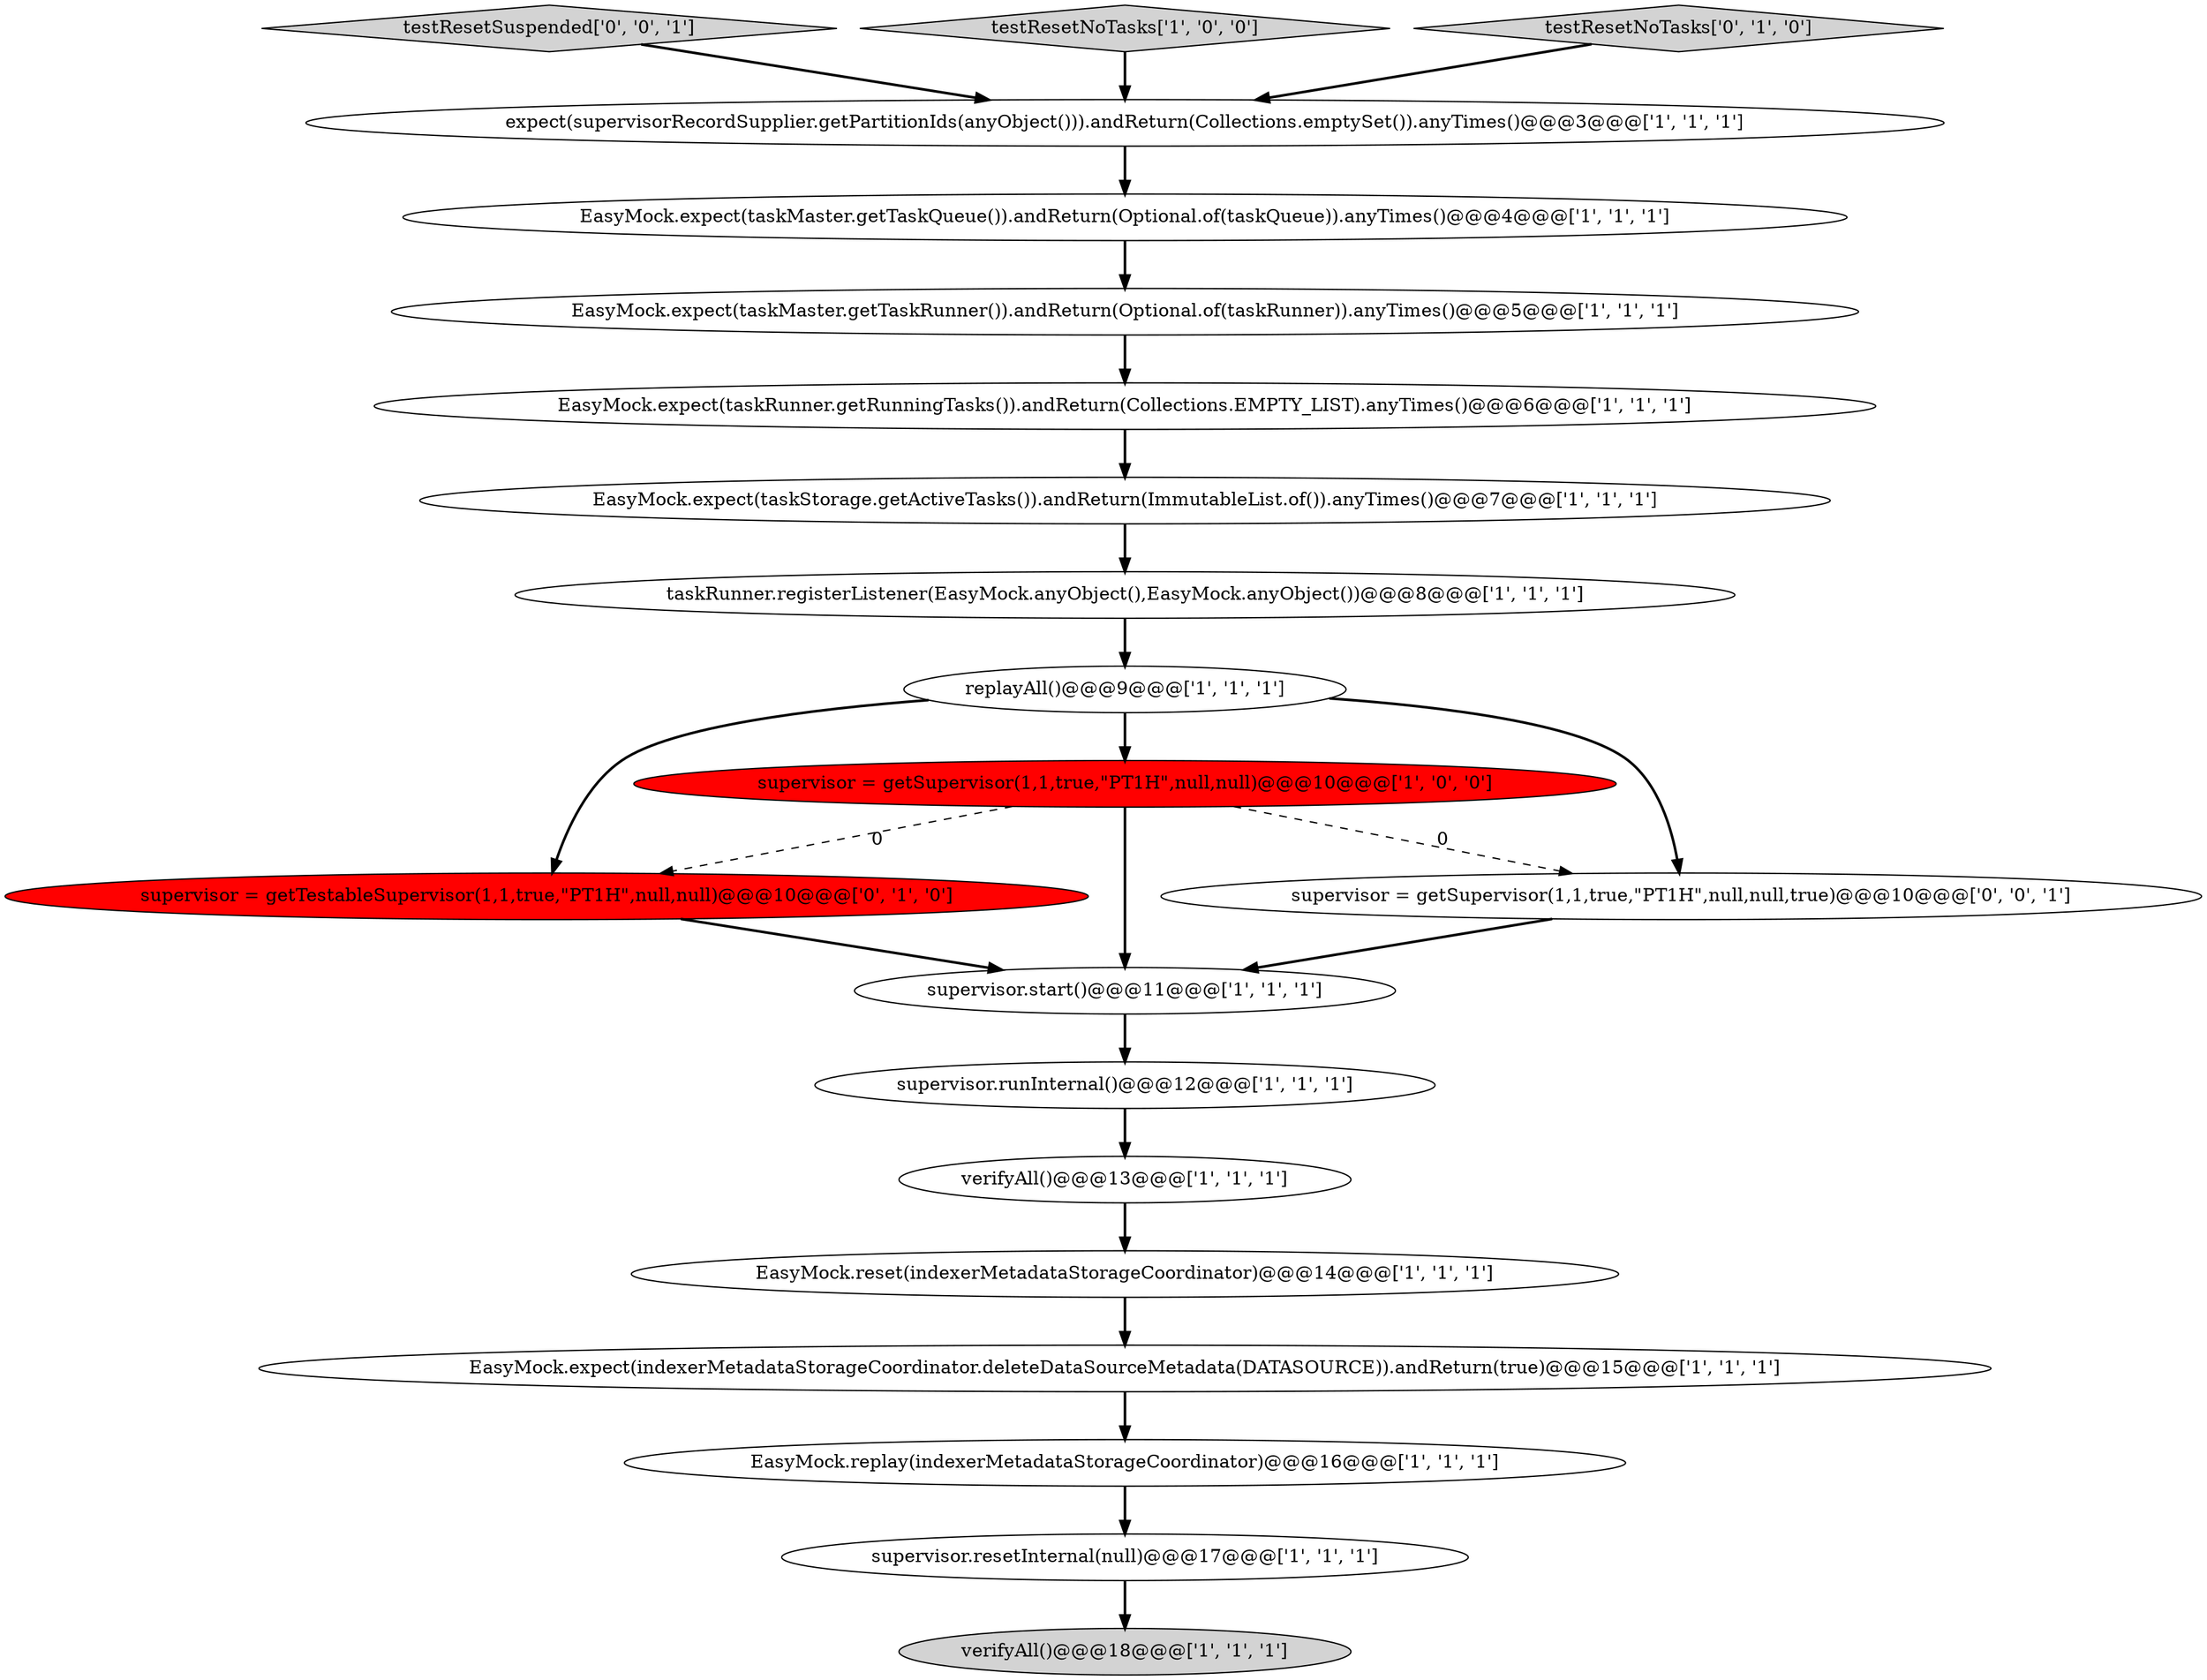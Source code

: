 digraph {
5 [style = filled, label = "supervisor.runInternal()@@@12@@@['1', '1', '1']", fillcolor = white, shape = ellipse image = "AAA0AAABBB1BBB"];
17 [style = filled, label = "supervisor = getTestableSupervisor(1,1,true,\"PT1H\",null,null)@@@10@@@['0', '1', '0']", fillcolor = red, shape = ellipse image = "AAA1AAABBB2BBB"];
7 [style = filled, label = "EasyMock.replay(indexerMetadataStorageCoordinator)@@@16@@@['1', '1', '1']", fillcolor = white, shape = ellipse image = "AAA0AAABBB1BBB"];
20 [style = filled, label = "testResetSuspended['0', '0', '1']", fillcolor = lightgray, shape = diamond image = "AAA0AAABBB3BBB"];
3 [style = filled, label = "EasyMock.expect(taskRunner.getRunningTasks()).andReturn(Collections.EMPTY_LIST).anyTimes()@@@6@@@['1', '1', '1']", fillcolor = white, shape = ellipse image = "AAA0AAABBB1BBB"];
4 [style = filled, label = "testResetNoTasks['1', '0', '0']", fillcolor = lightgray, shape = diamond image = "AAA0AAABBB1BBB"];
12 [style = filled, label = "supervisor.resetInternal(null)@@@17@@@['1', '1', '1']", fillcolor = white, shape = ellipse image = "AAA0AAABBB1BBB"];
8 [style = filled, label = "EasyMock.reset(indexerMetadataStorageCoordinator)@@@14@@@['1', '1', '1']", fillcolor = white, shape = ellipse image = "AAA0AAABBB1BBB"];
15 [style = filled, label = "EasyMock.expect(taskMaster.getTaskQueue()).andReturn(Optional.of(taskQueue)).anyTimes()@@@4@@@['1', '1', '1']", fillcolor = white, shape = ellipse image = "AAA0AAABBB1BBB"];
11 [style = filled, label = "verifyAll()@@@13@@@['1', '1', '1']", fillcolor = white, shape = ellipse image = "AAA0AAABBB1BBB"];
1 [style = filled, label = "taskRunner.registerListener(EasyMock.anyObject(),EasyMock.anyObject())@@@8@@@['1', '1', '1']", fillcolor = white, shape = ellipse image = "AAA0AAABBB1BBB"];
2 [style = filled, label = "expect(supervisorRecordSupplier.getPartitionIds(anyObject())).andReturn(Collections.emptySet()).anyTimes()@@@3@@@['1', '1', '1']", fillcolor = white, shape = ellipse image = "AAA0AAABBB1BBB"];
18 [style = filled, label = "testResetNoTasks['0', '1', '0']", fillcolor = lightgray, shape = diamond image = "AAA0AAABBB2BBB"];
0 [style = filled, label = "EasyMock.expect(taskMaster.getTaskRunner()).andReturn(Optional.of(taskRunner)).anyTimes()@@@5@@@['1', '1', '1']", fillcolor = white, shape = ellipse image = "AAA0AAABBB1BBB"];
10 [style = filled, label = "EasyMock.expect(indexerMetadataStorageCoordinator.deleteDataSourceMetadata(DATASOURCE)).andReturn(true)@@@15@@@['1', '1', '1']", fillcolor = white, shape = ellipse image = "AAA0AAABBB1BBB"];
13 [style = filled, label = "verifyAll()@@@18@@@['1', '1', '1']", fillcolor = lightgray, shape = ellipse image = "AAA0AAABBB1BBB"];
9 [style = filled, label = "supervisor.start()@@@11@@@['1', '1', '1']", fillcolor = white, shape = ellipse image = "AAA0AAABBB1BBB"];
19 [style = filled, label = "supervisor = getSupervisor(1,1,true,\"PT1H\",null,null,true)@@@10@@@['0', '0', '1']", fillcolor = white, shape = ellipse image = "AAA0AAABBB3BBB"];
14 [style = filled, label = "replayAll()@@@9@@@['1', '1', '1']", fillcolor = white, shape = ellipse image = "AAA0AAABBB1BBB"];
16 [style = filled, label = "EasyMock.expect(taskStorage.getActiveTasks()).andReturn(ImmutableList.of()).anyTimes()@@@7@@@['1', '1', '1']", fillcolor = white, shape = ellipse image = "AAA0AAABBB1BBB"];
6 [style = filled, label = "supervisor = getSupervisor(1,1,true,\"PT1H\",null,null)@@@10@@@['1', '0', '0']", fillcolor = red, shape = ellipse image = "AAA1AAABBB1BBB"];
0->3 [style = bold, label=""];
8->10 [style = bold, label=""];
7->12 [style = bold, label=""];
17->9 [style = bold, label=""];
14->17 [style = bold, label=""];
14->19 [style = bold, label=""];
6->17 [style = dashed, label="0"];
4->2 [style = bold, label=""];
3->16 [style = bold, label=""];
18->2 [style = bold, label=""];
10->7 [style = bold, label=""];
20->2 [style = bold, label=""];
12->13 [style = bold, label=""];
16->1 [style = bold, label=""];
19->9 [style = bold, label=""];
15->0 [style = bold, label=""];
2->15 [style = bold, label=""];
6->19 [style = dashed, label="0"];
9->5 [style = bold, label=""];
11->8 [style = bold, label=""];
1->14 [style = bold, label=""];
5->11 [style = bold, label=""];
6->9 [style = bold, label=""];
14->6 [style = bold, label=""];
}
